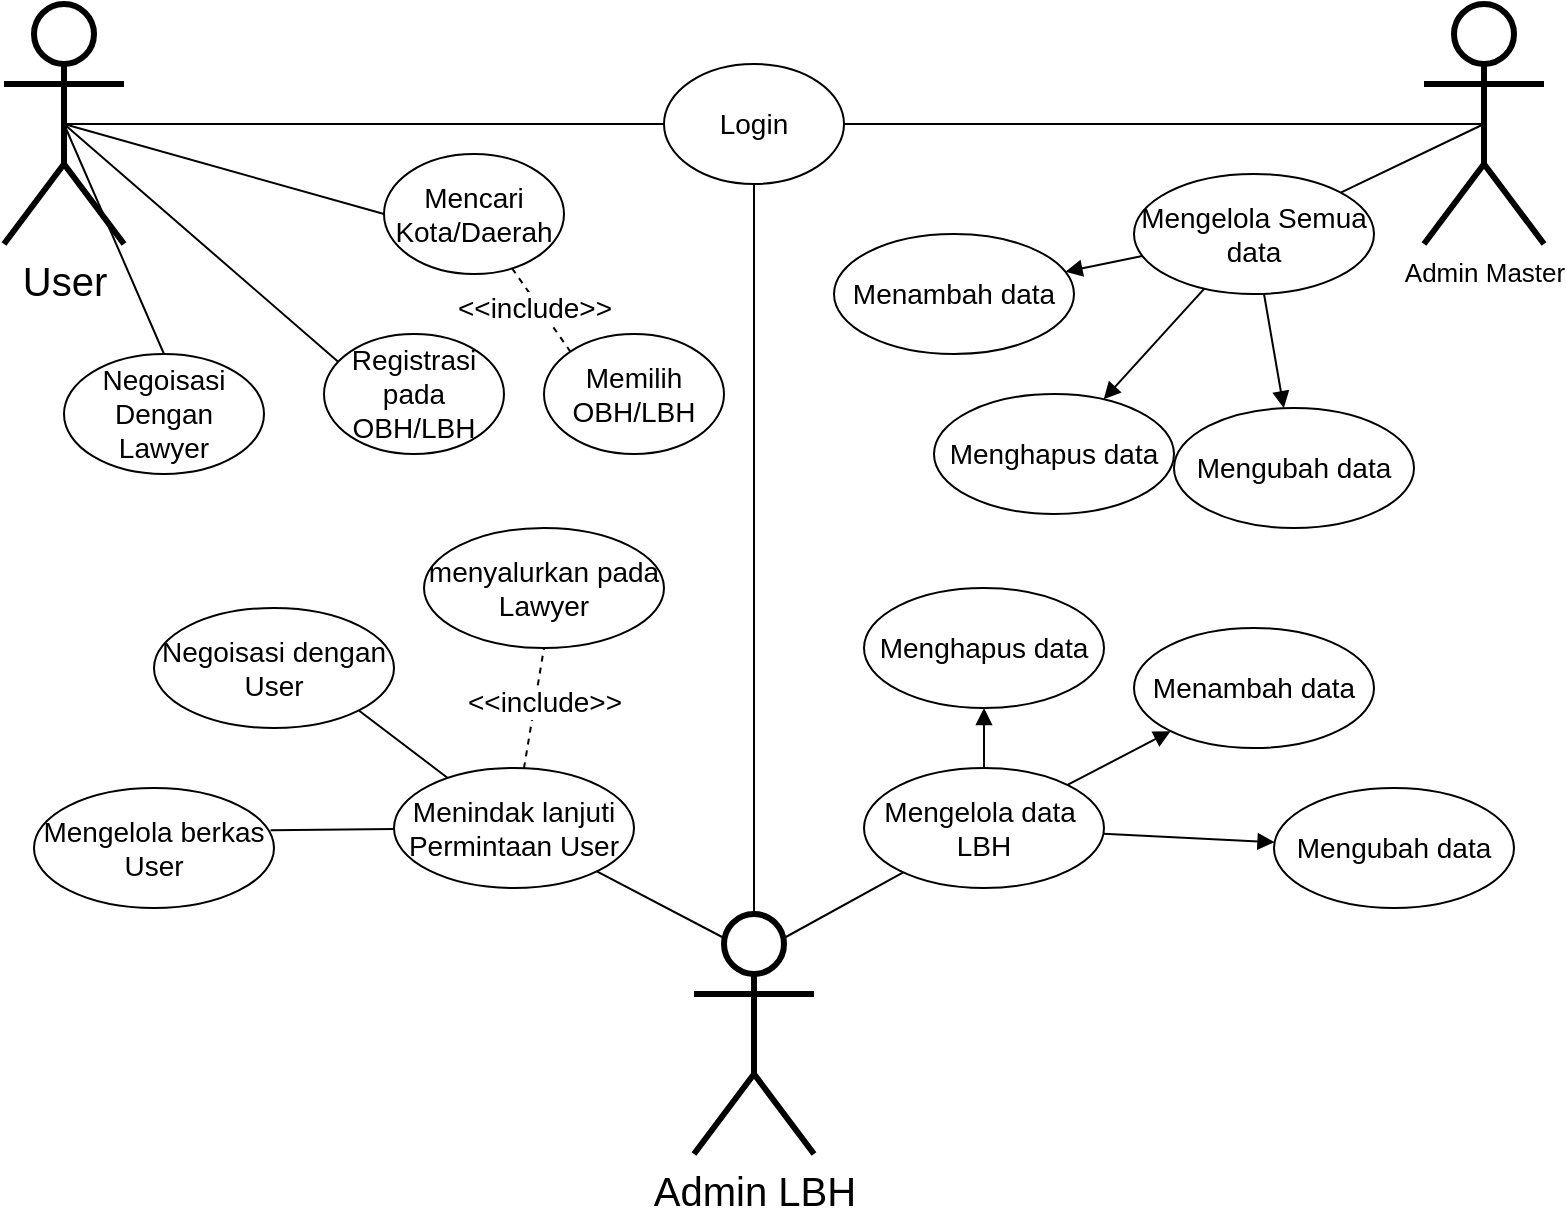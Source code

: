 <mxfile version="26.1.0">
  <diagram name="Use Case" id="37OjQckd6P2DxGayJbFy">
    <mxGraphModel dx="1838" dy="961" grid="1" gridSize="10" guides="1" tooltips="1" connect="1" arrows="1" fold="1" page="1" pageScale="1" pageWidth="827" pageHeight="1169" math="0" shadow="0">
      <root>
        <mxCell id="0" />
        <mxCell id="1" parent="0" />
        <mxCell id="QZHb6bbb9g_fA5QFOH83-6" style="rounded=0;orthogonalLoop=1;jettySize=auto;html=1;endArrow=none;endFill=0;exitX=0.5;exitY=0.5;exitDx=0;exitDy=0;exitPerimeter=0;" parent="1" source="938T6bmS7ItEeZSsLUY4-3" target="QZHb6bbb9g_fA5QFOH83-4" edge="1">
          <mxGeometry relative="1" as="geometry">
            <mxPoint x="740" y="127.769" as="sourcePoint" />
          </mxGeometry>
        </mxCell>
        <mxCell id="QZHb6bbb9g_fA5QFOH83-11" style="rounded=0;orthogonalLoop=1;jettySize=auto;html=1;entryX=0;entryY=0.5;entryDx=0;entryDy=0;endArrow=none;endFill=0;exitX=0.5;exitY=0.5;exitDx=0;exitDy=0;exitPerimeter=0;fontSize=14;" parent="1" source="938T6bmS7ItEeZSsLUY4-1" target="QZHb6bbb9g_fA5QFOH83-8" edge="1">
          <mxGeometry relative="1" as="geometry">
            <mxPoint x="160" y="141.875" as="sourcePoint" />
          </mxGeometry>
        </mxCell>
        <mxCell id="QZHb6bbb9g_fA5QFOH83-13" style="rounded=0;orthogonalLoop=1;jettySize=auto;html=1;entryX=0.101;entryY=0.26;entryDx=0;entryDy=0;endArrow=none;endFill=0;exitX=0.5;exitY=0.5;exitDx=0;exitDy=0;exitPerimeter=0;entryPerimeter=0;fontSize=14;" parent="1" source="938T6bmS7ItEeZSsLUY4-1" target="QZHb6bbb9g_fA5QFOH83-10" edge="1">
          <mxGeometry relative="1" as="geometry">
            <mxPoint x="148.667" y="160" as="sourcePoint" />
          </mxGeometry>
        </mxCell>
        <mxCell id="QZHb6bbb9g_fA5QFOH83-29" style="rounded=0;orthogonalLoop=1;jettySize=auto;html=1;endArrow=none;endFill=0;entryX=0.5;entryY=0;entryDx=0;entryDy=0;entryPerimeter=0;" parent="1" source="QZHb6bbb9g_fA5QFOH83-4" target="938T6bmS7ItEeZSsLUY4-6" edge="1">
          <mxGeometry relative="1" as="geometry">
            <mxPoint x="446.393" y="610" as="targetPoint" />
          </mxGeometry>
        </mxCell>
        <mxCell id="QZHb6bbb9g_fA5QFOH83-4" value="Login" style="ellipse;whiteSpace=wrap;html=1;fontSize=14;" parent="1" vertex="1">
          <mxGeometry x="400" y="125" width="90" height="60" as="geometry" />
        </mxCell>
        <mxCell id="QZHb6bbb9g_fA5QFOH83-5" style="rounded=0;orthogonalLoop=1;jettySize=auto;html=1;entryX=0;entryY=0.5;entryDx=0;entryDy=0;endArrow=none;endFill=0;exitX=0.5;exitY=0.5;exitDx=0;exitDy=0;exitPerimeter=0;fontSize=14;" parent="1" target="QZHb6bbb9g_fA5QFOH83-4" edge="1" source="938T6bmS7ItEeZSsLUY4-1">
          <mxGeometry relative="1" as="geometry">
            <mxPoint x="125" y="144.705" as="sourcePoint" />
            <mxPoint x="384.01" y="165.3" as="targetPoint" />
          </mxGeometry>
        </mxCell>
        <mxCell id="QZHb6bbb9g_fA5QFOH83-15" style="rounded=0;orthogonalLoop=1;jettySize=auto;html=1;entryX=0;entryY=0;entryDx=0;entryDy=0;endArrow=none;endFill=0;dashed=1;fontSize=14;" parent="1" source="QZHb6bbb9g_fA5QFOH83-8" target="QZHb6bbb9g_fA5QFOH83-9" edge="1">
          <mxGeometry relative="1" as="geometry" />
        </mxCell>
        <mxCell id="QZHb6bbb9g_fA5QFOH83-16" value="&amp;lt;&amp;lt;include&amp;gt;&amp;gt;" style="edgeLabel;html=1;align=center;verticalAlign=middle;resizable=0;points=[];fontSize=14;" parent="QZHb6bbb9g_fA5QFOH83-15" vertex="1" connectable="0">
          <mxGeometry x="-0.372" y="-1" relative="1" as="geometry">
            <mxPoint x="2" y="6" as="offset" />
          </mxGeometry>
        </mxCell>
        <mxCell id="QZHb6bbb9g_fA5QFOH83-8" value="Mencari Kota/Daerah" style="ellipse;whiteSpace=wrap;html=1;fontSize=14;" parent="1" vertex="1">
          <mxGeometry x="260" y="170" width="90" height="60" as="geometry" />
        </mxCell>
        <mxCell id="QZHb6bbb9g_fA5QFOH83-9" value="Memilih OBH/LBH" style="ellipse;whiteSpace=wrap;html=1;fontSize=14;" parent="1" vertex="1">
          <mxGeometry x="340" y="260" width="90" height="60" as="geometry" />
        </mxCell>
        <mxCell id="QZHb6bbb9g_fA5QFOH83-10" value="&lt;font&gt;Registrasi pada OBH/LBH&lt;/font&gt;" style="ellipse;whiteSpace=wrap;html=1;fontSize=14;" parent="1" vertex="1">
          <mxGeometry x="230" y="260" width="90" height="60" as="geometry" />
        </mxCell>
        <mxCell id="QZHb6bbb9g_fA5QFOH83-20" style="rounded=0;orthogonalLoop=1;jettySize=auto;html=1;endArrow=block;endFill=1;fontSize=14;" parent="1" source="QZHb6bbb9g_fA5QFOH83-14" target="QZHb6bbb9g_fA5QFOH83-18" edge="1">
          <mxGeometry relative="1" as="geometry" />
        </mxCell>
        <mxCell id="QZHb6bbb9g_fA5QFOH83-21" style="rounded=0;orthogonalLoop=1;jettySize=auto;html=1;endArrow=block;endFill=1;fontSize=14;" parent="1" source="QZHb6bbb9g_fA5QFOH83-14" target="QZHb6bbb9g_fA5QFOH83-17" edge="1">
          <mxGeometry relative="1" as="geometry" />
        </mxCell>
        <mxCell id="QZHb6bbb9g_fA5QFOH83-22" style="rounded=0;orthogonalLoop=1;jettySize=auto;html=1;endArrow=block;endFill=1;fontSize=14;" parent="1" source="QZHb6bbb9g_fA5QFOH83-14" target="QZHb6bbb9g_fA5QFOH83-19" edge="1">
          <mxGeometry relative="1" as="geometry" />
        </mxCell>
        <mxCell id="QZHb6bbb9g_fA5QFOH83-14" value="Mengelola Semua data" style="ellipse;whiteSpace=wrap;html=1;fontSize=14;" parent="1" vertex="1">
          <mxGeometry x="635" y="180" width="120" height="60" as="geometry" />
        </mxCell>
        <mxCell id="QZHb6bbb9g_fA5QFOH83-17" value="Menghapus data" style="ellipse;whiteSpace=wrap;html=1;fontSize=14;" parent="1" vertex="1">
          <mxGeometry x="535" y="290" width="120" height="60" as="geometry" />
        </mxCell>
        <mxCell id="QZHb6bbb9g_fA5QFOH83-18" value="Menambah data" style="ellipse;whiteSpace=wrap;html=1;fontSize=14;" parent="1" vertex="1">
          <mxGeometry x="485" y="210" width="120" height="60" as="geometry" />
        </mxCell>
        <mxCell id="QZHb6bbb9g_fA5QFOH83-19" value="Mengubah data" style="ellipse;whiteSpace=wrap;html=1;fontSize=14;" parent="1" vertex="1">
          <mxGeometry x="655" y="297" width="120" height="60" as="geometry" />
        </mxCell>
        <mxCell id="QZHb6bbb9g_fA5QFOH83-30" style="rounded=0;orthogonalLoop=1;jettySize=auto;html=1;endArrow=block;endFill=1;fontSize=14;" parent="1" source="QZHb6bbb9g_fA5QFOH83-33" target="QZHb6bbb9g_fA5QFOH83-35" edge="1">
          <mxGeometry relative="1" as="geometry" />
        </mxCell>
        <mxCell id="QZHb6bbb9g_fA5QFOH83-31" style="rounded=0;orthogonalLoop=1;jettySize=auto;html=1;endArrow=block;endFill=1;fontSize=14;" parent="1" source="QZHb6bbb9g_fA5QFOH83-33" target="QZHb6bbb9g_fA5QFOH83-34" edge="1">
          <mxGeometry relative="1" as="geometry" />
        </mxCell>
        <mxCell id="QZHb6bbb9g_fA5QFOH83-32" style="rounded=0;orthogonalLoop=1;jettySize=auto;html=1;endArrow=block;endFill=1;fontSize=14;" parent="1" source="QZHb6bbb9g_fA5QFOH83-33" target="QZHb6bbb9g_fA5QFOH83-36" edge="1">
          <mxGeometry relative="1" as="geometry" />
        </mxCell>
        <mxCell id="QZHb6bbb9g_fA5QFOH83-40" style="rounded=0;orthogonalLoop=1;jettySize=auto;html=1;endArrow=none;endFill=0;entryX=0.75;entryY=0.1;entryDx=0;entryDy=0;entryPerimeter=0;" parent="1" source="QZHb6bbb9g_fA5QFOH83-33" target="938T6bmS7ItEeZSsLUY4-6" edge="1">
          <mxGeometry relative="1" as="geometry">
            <mxPoint x="470" y="539" as="targetPoint" />
          </mxGeometry>
        </mxCell>
        <mxCell id="QZHb6bbb9g_fA5QFOH83-33" value="Mengelola data&amp;nbsp;&lt;div&gt;LBH&lt;/div&gt;" style="ellipse;whiteSpace=wrap;html=1;fontSize=14;" parent="1" vertex="1">
          <mxGeometry x="500" y="477" width="120" height="60" as="geometry" />
        </mxCell>
        <mxCell id="QZHb6bbb9g_fA5QFOH83-34" value="Menghapus data" style="ellipse;whiteSpace=wrap;html=1;fontSize=14;" parent="1" vertex="1">
          <mxGeometry x="500" y="387" width="120" height="60" as="geometry" />
        </mxCell>
        <mxCell id="QZHb6bbb9g_fA5QFOH83-35" value="Menambah data" style="ellipse;whiteSpace=wrap;html=1;fontSize=14;" parent="1" vertex="1">
          <mxGeometry x="635" y="407" width="120" height="60" as="geometry" />
        </mxCell>
        <mxCell id="QZHb6bbb9g_fA5QFOH83-36" value="Mengubah data" style="ellipse;whiteSpace=wrap;html=1;fontSize=14;" parent="1" vertex="1">
          <mxGeometry x="705" y="487" width="120" height="60" as="geometry" />
        </mxCell>
        <mxCell id="QZHb6bbb9g_fA5QFOH83-45" style="rounded=0;orthogonalLoop=1;jettySize=auto;html=1;entryX=0.5;entryY=1;entryDx=0;entryDy=0;endArrow=none;endFill=0;dashed=1;fontSize=14;" parent="1" source="QZHb6bbb9g_fA5QFOH83-41" target="QZHb6bbb9g_fA5QFOH83-42" edge="1">
          <mxGeometry relative="1" as="geometry" />
        </mxCell>
        <mxCell id="QZHb6bbb9g_fA5QFOH83-46" style="rounded=0;orthogonalLoop=1;jettySize=auto;html=1;entryX=1;entryY=1;entryDx=0;entryDy=0;endArrow=none;endFill=0;fontSize=14;" parent="1" source="QZHb6bbb9g_fA5QFOH83-41" target="QZHb6bbb9g_fA5QFOH83-43" edge="1">
          <mxGeometry relative="1" as="geometry" />
        </mxCell>
        <mxCell id="QZHb6bbb9g_fA5QFOH83-41" value="Menindak lanjuti&lt;div&gt;Permintaan User&lt;/div&gt;" style="ellipse;whiteSpace=wrap;html=1;fontSize=14;" parent="1" vertex="1">
          <mxGeometry x="265" y="477" width="120" height="60" as="geometry" />
        </mxCell>
        <mxCell id="QZHb6bbb9g_fA5QFOH83-42" value="menyalurkan pada Lawyer" style="ellipse;whiteSpace=wrap;html=1;fontSize=14;" parent="1" vertex="1">
          <mxGeometry x="280" y="357" width="120" height="60" as="geometry" />
        </mxCell>
        <mxCell id="QZHb6bbb9g_fA5QFOH83-43" value="Negoisasi dengan User" style="ellipse;whiteSpace=wrap;html=1;fontSize=14;" parent="1" vertex="1">
          <mxGeometry x="145" y="397" width="120" height="60" as="geometry" />
        </mxCell>
        <mxCell id="QZHb6bbb9g_fA5QFOH83-44" value="Mengelola berkas User" style="ellipse;whiteSpace=wrap;html=1;fontSize=14;" parent="1" vertex="1">
          <mxGeometry x="85" y="487" width="120" height="60" as="geometry" />
        </mxCell>
        <mxCell id="QZHb6bbb9g_fA5QFOH83-47" style="rounded=0;orthogonalLoop=1;jettySize=auto;html=1;entryX=0.986;entryY=0.353;entryDx=0;entryDy=0;entryPerimeter=0;endArrow=none;endFill=0;fontSize=14;" parent="1" source="QZHb6bbb9g_fA5QFOH83-41" target="QZHb6bbb9g_fA5QFOH83-44" edge="1">
          <mxGeometry relative="1" as="geometry" />
        </mxCell>
        <mxCell id="QZHb6bbb9g_fA5QFOH83-51" style="rounded=0;orthogonalLoop=1;jettySize=auto;html=1;entryX=0.25;entryY=0.1;entryDx=0;entryDy=0;entryPerimeter=0;endArrow=none;endFill=0;fontSize=14;" parent="1" source="QZHb6bbb9g_fA5QFOH83-41" target="938T6bmS7ItEeZSsLUY4-6" edge="1">
          <mxGeometry relative="1" as="geometry">
            <mxPoint x="390" y="522" as="targetPoint" />
          </mxGeometry>
        </mxCell>
        <mxCell id="3_1crFeaQehhnNhESQrb-2" style="rounded=0;orthogonalLoop=1;jettySize=auto;html=1;entryX=0.5;entryY=0;entryDx=0;entryDy=0;endArrow=none;startFill=0;exitX=0.5;exitY=0.5;exitDx=0;exitDy=0;exitPerimeter=0;fontSize=14;" parent="1" source="938T6bmS7ItEeZSsLUY4-1" target="3_1crFeaQehhnNhESQrb-1" edge="1">
          <mxGeometry relative="1" as="geometry">
            <mxPoint x="137" y="160" as="sourcePoint" />
          </mxGeometry>
        </mxCell>
        <mxCell id="3_1crFeaQehhnNhESQrb-1" value="&lt;font&gt;Negoisasi&lt;/font&gt;&lt;div&gt;&lt;font&gt;Dengan Lawyer&lt;/font&gt;&lt;/div&gt;" style="ellipse;whiteSpace=wrap;html=1;fontSize=14;" parent="1" vertex="1">
          <mxGeometry x="100" y="270" width="100" height="60" as="geometry" />
        </mxCell>
        <mxCell id="3_1crFeaQehhnNhESQrb-3" value="&amp;lt;&amp;lt;include&amp;gt;&amp;gt;" style="edgeLabel;html=1;align=center;verticalAlign=middle;resizable=0;points=[];fontSize=14;" parent="1" vertex="1" connectable="0">
          <mxGeometry x="340.004" y="444.0" as="geometry" />
        </mxCell>
        <mxCell id="938T6bmS7ItEeZSsLUY4-1" value="&lt;font style=&quot;font-size: 20px;&quot;&gt;User&lt;/font&gt;" style="shape=umlActor;verticalLabelPosition=bottom;verticalAlign=top;html=1;outlineConnect=0;strokeWidth=3;" vertex="1" parent="1">
          <mxGeometry x="70" y="95" width="60" height="120" as="geometry" />
        </mxCell>
        <mxCell id="938T6bmS7ItEeZSsLUY4-3" value="&lt;font style=&quot;font-size: 13px;&quot;&gt;Admin Master&lt;/font&gt;" style="shape=umlActor;verticalLabelPosition=bottom;verticalAlign=top;html=1;outlineConnect=0;strokeWidth=3;" vertex="1" parent="1">
          <mxGeometry x="780" y="95" width="60" height="120" as="geometry" />
        </mxCell>
        <mxCell id="938T6bmS7ItEeZSsLUY4-5" style="rounded=0;orthogonalLoop=1;jettySize=auto;html=1;entryX=0.5;entryY=0.5;entryDx=0;entryDy=0;entryPerimeter=0;endArrow=none;startFill=0;strokeWidth=1;" edge="1" parent="1" source="QZHb6bbb9g_fA5QFOH83-14" target="938T6bmS7ItEeZSsLUY4-3">
          <mxGeometry relative="1" as="geometry" />
        </mxCell>
        <mxCell id="938T6bmS7ItEeZSsLUY4-6" value="&lt;font style=&quot;font-size: 20px;&quot;&gt;Admin LBH&lt;/font&gt;" style="shape=umlActor;verticalLabelPosition=bottom;verticalAlign=top;html=1;outlineConnect=0;strokeWidth=3;" vertex="1" parent="1">
          <mxGeometry x="415" y="550" width="60" height="120" as="geometry" />
        </mxCell>
      </root>
    </mxGraphModel>
  </diagram>
</mxfile>
